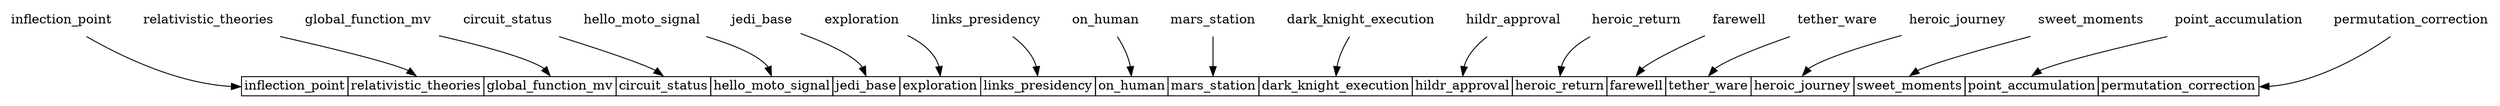digraph Limb {
    node [shape=plaintext];

    struct_limb [
        label = <<TABLE BORDER="0" CELLBORDER="1" CELLSPACING="0">
            <TR>
                <TD PORT="inflection_point">inflection_point</TD>
                <TD PORT="relativistic_theories">relativistic_theories</TD>
                <TD PORT="global_function_mv">global_function_mv</TD>
                <TD PORT="circuit_status">circuit_status</TD>
                <TD PORT="hello_moto_signal">hello_moto_signal</TD>
                <TD PORT="jedi_base">jedi_base</TD>
                <TD PORT="exploration">exploration</TD>
                <TD PORT="links_presidency">links_presidency</TD>
                <TD PORT="on_human">on_human</TD>
                <TD PORT="mars_station">mars_station</TD>
                <TD PORT="dark_knight_execution">dark_knight_execution</TD>
                <TD PORT="hildr_approval">hildr_approval</TD>
                <TD PORT="heroic_return">heroic_return</TD>
                <TD PORT="farewell">farewell</TD>
                <TD PORT="tether_ware">tether_ware</TD>
                <TD PORT="heroic_journey">heroic_journey</TD>
                <TD PORT="sweet_moments">sweet_moments</TD>
                <TD PORT="point_accumulation">point_accumulation</TD>
                <TD PORT="permutation_correction">permutation_correction</TD>
            </TR>
        </TABLE>>
    ];

    inflection_point -> struct_limb:inflection_point;
    relativistic_theories -> struct_limb:relativistic_theories;
    global_function_mv -> struct_limb:global_function_mv;
    circuit_status -> struct_limb:circuit_status;
    hello_moto_signal -> struct_limb:hello_moto_signal;
    jedi_base -> struct_limb:jedi_base;
    exploration -> struct_limb:exploration;
    links_presidency -> struct_limb:links_presidency;
    on_human -> struct_limb:on_human;
    mars_station -> struct_limb:mars_station;
    dark_knight_execution -> struct_limb:dark_knight_execution;
    hildr_approval -> struct_limb:hildr_approval;
    heroic_return -> struct_limb:heroic_return;
    farewell -> struct_limb:farewell;
    tether_ware -> struct_limb:tether_ware;
    heroic_journey -> struct_limb:heroic_journey;
    sweet_moments -> struct_limb:sweet_moments;
    point_accumulation -> struct_limb:point_accumulation;
    permutation_correction -> struct_limb:permutation_correction;
}
